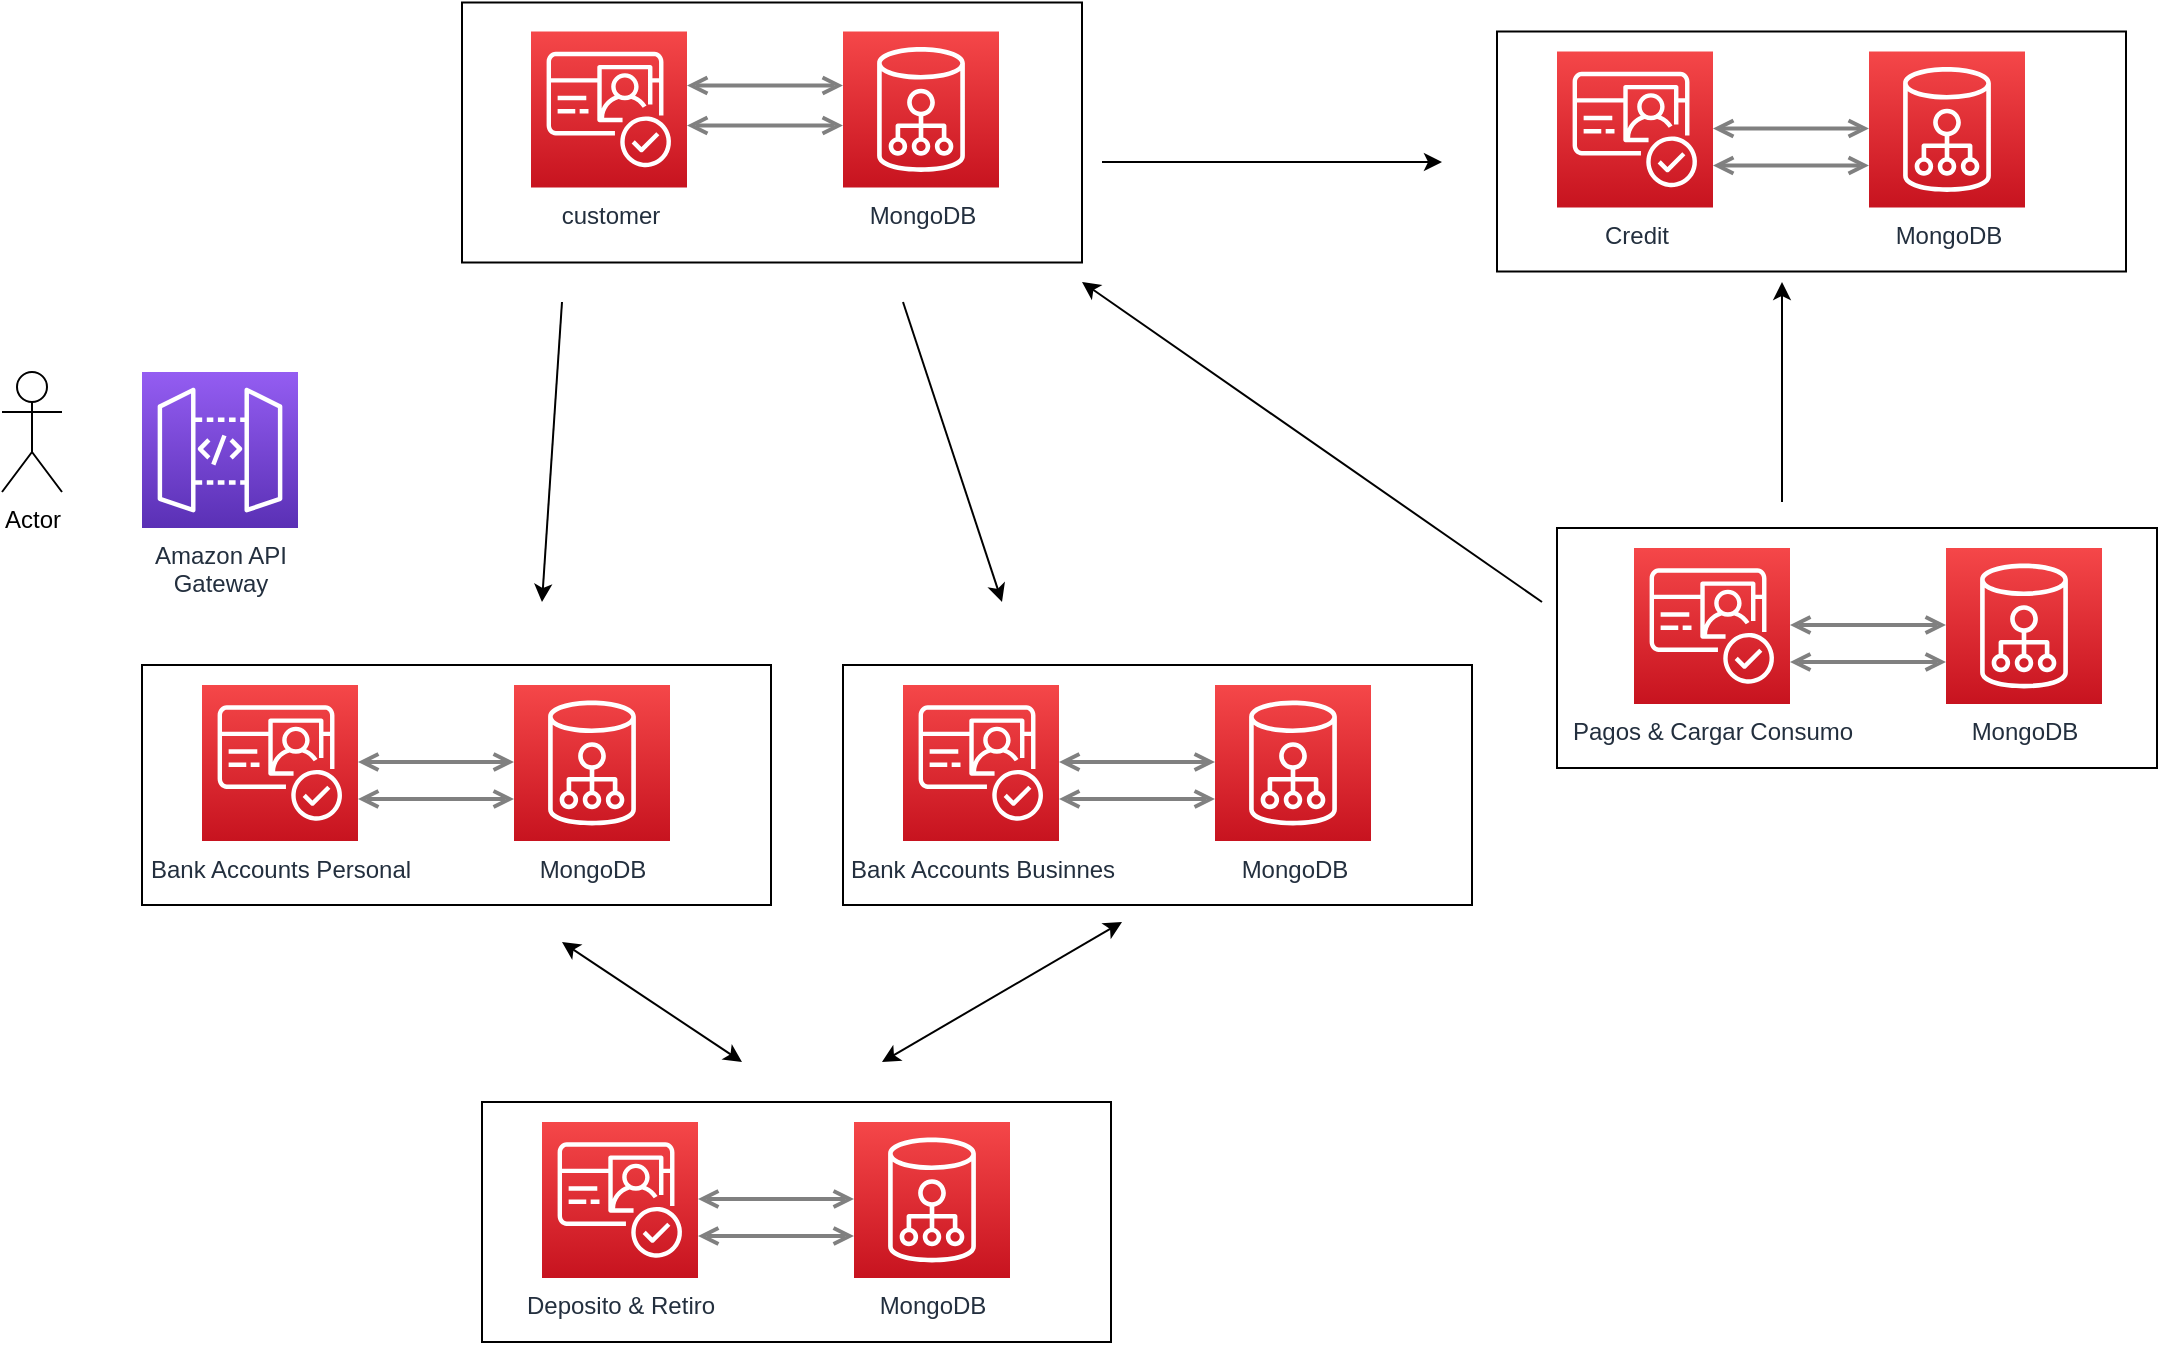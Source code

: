 <mxfile version="17.1.1" type="github" pages="4">
  <diagram id="Ht1M8jgEwFfnCIfOTk4-" name="Macrodiseño">
    <mxGraphModel dx="1022" dy="468" grid="1" gridSize="10" guides="1" tooltips="1" connect="1" arrows="1" fold="1" page="1" pageScale="1" pageWidth="1169" pageHeight="827" math="0" shadow="0">
      <root>
        <mxCell id="0" />
        <mxCell id="1" parent="0" />
        <mxCell id="qSfoanHrgOsR2zZDTymw-17" value="" style="rounded=0;whiteSpace=wrap;html=1;" parent="1" vertex="1">
          <mxGeometry x="250" y="190.25" width="310" height="130" as="geometry" />
        </mxCell>
        <mxCell id="qSfoanHrgOsR2zZDTymw-16" value="" style="rounded=0;whiteSpace=wrap;html=1;" parent="1" vertex="1">
          <mxGeometry x="90" y="521.5" width="314.5" height="120" as="geometry" />
        </mxCell>
        <mxCell id="UEzPUAAOIrF-is8g5C7q-125" style="edgeStyle=orthogonalEdgeStyle;rounded=0;orthogonalLoop=1;jettySize=auto;html=1;startArrow=open;startFill=0;endArrow=open;endFill=0;strokeWidth=2;strokeColor=#808080;" parent="1" source="UEzPUAAOIrF-is8g5C7q-111" target="UEzPUAAOIrF-is8g5C7q-112" edge="1">
          <mxGeometry relative="1" as="geometry">
            <Array as="points">
              <mxPoint x="402.5" y="231.75" />
              <mxPoint x="402.5" y="231.75" />
            </Array>
          </mxGeometry>
        </mxCell>
        <mxCell id="UEzPUAAOIrF-is8g5C7q-143" style="edgeStyle=orthogonalEdgeStyle;rounded=0;orthogonalLoop=1;jettySize=auto;html=1;startArrow=open;startFill=0;endArrow=open;endFill=0;strokeWidth=2;strokeColor=#808080;" parent="1" source="UEzPUAAOIrF-is8g5C7q-111" target="UEzPUAAOIrF-is8g5C7q-112" edge="1">
          <mxGeometry relative="1" as="geometry">
            <mxPoint x="372.5" y="241.75" as="sourcePoint" />
            <mxPoint x="450.5" y="241.75" as="targetPoint" />
            <Array as="points">
              <mxPoint x="402.5" y="251.75" />
              <mxPoint x="402.5" y="251.75" />
            </Array>
          </mxGeometry>
        </mxCell>
        <mxCell id="UEzPUAAOIrF-is8g5C7q-111" value="customer" style="outlineConnect=0;fontColor=#232F3E;gradientColor=#F54749;gradientDirection=north;fillColor=#C7131F;strokeColor=#ffffff;dashed=0;verticalLabelPosition=bottom;verticalAlign=top;align=center;html=1;fontSize=12;fontStyle=0;aspect=fixed;shape=mxgraph.aws4.resourceIcon;resIcon=mxgraph.aws4.cognito;labelBackgroundColor=#ffffff;" parent="1" vertex="1">
          <mxGeometry x="284.5" y="204.75" width="78" height="78" as="geometry" />
        </mxCell>
        <mxCell id="UEzPUAAOIrF-is8g5C7q-112" value="MongoDB" style="outlineConnect=0;fontColor=#232F3E;gradientColor=#F54749;gradientDirection=north;fillColor=#C7131F;strokeColor=#ffffff;dashed=0;verticalLabelPosition=bottom;verticalAlign=top;align=center;html=1;fontSize=12;fontStyle=0;aspect=fixed;shape=mxgraph.aws4.resourceIcon;resIcon=mxgraph.aws4.cloud_directory;labelBackgroundColor=#ffffff;" parent="1" vertex="1">
          <mxGeometry x="440.5" y="204.75" width="78" height="78" as="geometry" />
        </mxCell>
        <mxCell id="UEzPUAAOIrF-is8g5C7q-114" value="Amazon API&lt;br&gt;Gateway&lt;br&gt;" style="outlineConnect=0;fontColor=#232F3E;gradientColor=#945DF2;gradientDirection=north;fillColor=#5A30B5;strokeColor=#ffffff;dashed=0;verticalLabelPosition=bottom;verticalAlign=top;align=center;html=1;fontSize=12;fontStyle=0;aspect=fixed;shape=mxgraph.aws4.resourceIcon;resIcon=mxgraph.aws4.api_gateway;labelBackgroundColor=#ffffff;" parent="1" vertex="1">
          <mxGeometry x="90" y="375" width="78" height="78" as="geometry" />
        </mxCell>
        <mxCell id="qSfoanHrgOsR2zZDTymw-8" value="Bank Accounts Personal" style="outlineConnect=0;fontColor=#232F3E;gradientColor=#F54749;gradientDirection=north;fillColor=#C7131F;strokeColor=#ffffff;dashed=0;verticalLabelPosition=bottom;verticalAlign=top;align=center;html=1;fontSize=12;fontStyle=0;aspect=fixed;shape=mxgraph.aws4.resourceIcon;resIcon=mxgraph.aws4.cognito;labelBackgroundColor=#ffffff;" parent="1" vertex="1">
          <mxGeometry x="120" y="531.5" width="78" height="78" as="geometry" />
        </mxCell>
        <mxCell id="qSfoanHrgOsR2zZDTymw-9" value="MongoDB" style="outlineConnect=0;fontColor=#232F3E;gradientColor=#F54749;gradientDirection=north;fillColor=#C7131F;strokeColor=#ffffff;dashed=0;verticalLabelPosition=bottom;verticalAlign=top;align=center;html=1;fontSize=12;fontStyle=0;aspect=fixed;shape=mxgraph.aws4.resourceIcon;resIcon=mxgraph.aws4.cloud_directory;labelBackgroundColor=#ffffff;" parent="1" vertex="1">
          <mxGeometry x="276" y="531.5" width="78" height="78" as="geometry" />
        </mxCell>
        <mxCell id="qSfoanHrgOsR2zZDTymw-28" value="Actor" style="shape=umlActor;verticalLabelPosition=bottom;verticalAlign=top;html=1;outlineConnect=0;" parent="1" vertex="1">
          <mxGeometry x="20" y="375" width="30" height="60" as="geometry" />
        </mxCell>
        <mxCell id="CgVyjNZwSmCmEq0c8FSO-7" style="edgeStyle=orthogonalEdgeStyle;rounded=0;orthogonalLoop=1;jettySize=auto;html=1;startArrow=open;startFill=0;endArrow=open;endFill=0;strokeWidth=2;strokeColor=#808080;" parent="1" edge="1">
          <mxGeometry relative="1" as="geometry">
            <Array as="points">
              <mxPoint x="238" y="570" />
              <mxPoint x="238" y="570" />
            </Array>
            <mxPoint x="198" y="570" as="sourcePoint" />
            <mxPoint x="276" y="570" as="targetPoint" />
          </mxGeometry>
        </mxCell>
        <mxCell id="CgVyjNZwSmCmEq0c8FSO-8" style="edgeStyle=orthogonalEdgeStyle;rounded=0;orthogonalLoop=1;jettySize=auto;html=1;startArrow=open;startFill=0;endArrow=open;endFill=0;strokeWidth=2;strokeColor=#808080;" parent="1" edge="1">
          <mxGeometry relative="1" as="geometry">
            <mxPoint x="198" y="588.5" as="sourcePoint" />
            <mxPoint x="276" y="588.5" as="targetPoint" />
            <Array as="points">
              <mxPoint x="238" y="588.5" />
              <mxPoint x="238" y="588.5" />
            </Array>
          </mxGeometry>
        </mxCell>
        <mxCell id="CgVyjNZwSmCmEq0c8FSO-23" value="" style="rounded=0;whiteSpace=wrap;html=1;" parent="1" vertex="1">
          <mxGeometry x="440.5" y="521.5" width="314.5" height="120" as="geometry" />
        </mxCell>
        <mxCell id="CgVyjNZwSmCmEq0c8FSO-24" value="Bank Accounts Businnes" style="outlineConnect=0;fontColor=#232F3E;gradientColor=#F54749;gradientDirection=north;fillColor=#C7131F;strokeColor=#ffffff;dashed=0;verticalLabelPosition=bottom;verticalAlign=top;align=center;html=1;fontSize=12;fontStyle=0;aspect=fixed;shape=mxgraph.aws4.resourceIcon;resIcon=mxgraph.aws4.cognito;labelBackgroundColor=#ffffff;" parent="1" vertex="1">
          <mxGeometry x="470.5" y="531.5" width="78" height="78" as="geometry" />
        </mxCell>
        <mxCell id="CgVyjNZwSmCmEq0c8FSO-25" value="MongoDB" style="outlineConnect=0;fontColor=#232F3E;gradientColor=#F54749;gradientDirection=north;fillColor=#C7131F;strokeColor=#ffffff;dashed=0;verticalLabelPosition=bottom;verticalAlign=top;align=center;html=1;fontSize=12;fontStyle=0;aspect=fixed;shape=mxgraph.aws4.resourceIcon;resIcon=mxgraph.aws4.cloud_directory;labelBackgroundColor=#ffffff;" parent="1" vertex="1">
          <mxGeometry x="626.5" y="531.5" width="78" height="78" as="geometry" />
        </mxCell>
        <mxCell id="CgVyjNZwSmCmEq0c8FSO-26" style="edgeStyle=orthogonalEdgeStyle;rounded=0;orthogonalLoop=1;jettySize=auto;html=1;startArrow=open;startFill=0;endArrow=open;endFill=0;strokeWidth=2;strokeColor=#808080;" parent="1" edge="1">
          <mxGeometry relative="1" as="geometry">
            <Array as="points">
              <mxPoint x="588.5" y="570" />
              <mxPoint x="588.5" y="570" />
            </Array>
            <mxPoint x="548.5" y="570" as="sourcePoint" />
            <mxPoint x="626.5" y="570" as="targetPoint" />
          </mxGeometry>
        </mxCell>
        <mxCell id="CgVyjNZwSmCmEq0c8FSO-27" style="edgeStyle=orthogonalEdgeStyle;rounded=0;orthogonalLoop=1;jettySize=auto;html=1;startArrow=open;startFill=0;endArrow=open;endFill=0;strokeWidth=2;strokeColor=#808080;" parent="1" edge="1">
          <mxGeometry relative="1" as="geometry">
            <mxPoint x="548.5" y="588.5" as="sourcePoint" />
            <mxPoint x="626.5" y="588.5" as="targetPoint" />
            <Array as="points">
              <mxPoint x="588.5" y="588.5" />
              <mxPoint x="588.5" y="588.5" />
            </Array>
          </mxGeometry>
        </mxCell>
        <mxCell id="CgVyjNZwSmCmEq0c8FSO-31" value="" style="rounded=0;whiteSpace=wrap;html=1;" parent="1" vertex="1">
          <mxGeometry x="767.5" y="204.75" width="314.5" height="120" as="geometry" />
        </mxCell>
        <mxCell id="CgVyjNZwSmCmEq0c8FSO-32" value="Credit" style="outlineConnect=0;fontColor=#232F3E;gradientColor=#F54749;gradientDirection=north;fillColor=#C7131F;strokeColor=#ffffff;dashed=0;verticalLabelPosition=bottom;verticalAlign=top;align=center;html=1;fontSize=12;fontStyle=0;aspect=fixed;shape=mxgraph.aws4.resourceIcon;resIcon=mxgraph.aws4.cognito;labelBackgroundColor=#ffffff;" parent="1" vertex="1">
          <mxGeometry x="797.5" y="214.75" width="78" height="78" as="geometry" />
        </mxCell>
        <mxCell id="CgVyjNZwSmCmEq0c8FSO-33" value="MongoDB" style="outlineConnect=0;fontColor=#232F3E;gradientColor=#F54749;gradientDirection=north;fillColor=#C7131F;strokeColor=#ffffff;dashed=0;verticalLabelPosition=bottom;verticalAlign=top;align=center;html=1;fontSize=12;fontStyle=0;aspect=fixed;shape=mxgraph.aws4.resourceIcon;resIcon=mxgraph.aws4.cloud_directory;labelBackgroundColor=#ffffff;" parent="1" vertex="1">
          <mxGeometry x="953.5" y="214.75" width="78" height="78" as="geometry" />
        </mxCell>
        <mxCell id="CgVyjNZwSmCmEq0c8FSO-34" style="edgeStyle=orthogonalEdgeStyle;rounded=0;orthogonalLoop=1;jettySize=auto;html=1;startArrow=open;startFill=0;endArrow=open;endFill=0;strokeWidth=2;strokeColor=#808080;" parent="1" edge="1">
          <mxGeometry relative="1" as="geometry">
            <Array as="points">
              <mxPoint x="915.5" y="253.25" />
              <mxPoint x="915.5" y="253.25" />
            </Array>
            <mxPoint x="875.5" y="253.25" as="sourcePoint" />
            <mxPoint x="953.5" y="253.25" as="targetPoint" />
          </mxGeometry>
        </mxCell>
        <mxCell id="CgVyjNZwSmCmEq0c8FSO-35" style="edgeStyle=orthogonalEdgeStyle;rounded=0;orthogonalLoop=1;jettySize=auto;html=1;startArrow=open;startFill=0;endArrow=open;endFill=0;strokeWidth=2;strokeColor=#808080;" parent="1" edge="1">
          <mxGeometry relative="1" as="geometry">
            <mxPoint x="875.5" y="271.75" as="sourcePoint" />
            <mxPoint x="953.5" y="271.75" as="targetPoint" />
            <Array as="points">
              <mxPoint x="915.5" y="271.75" />
              <mxPoint x="915.5" y="271.75" />
            </Array>
          </mxGeometry>
        </mxCell>
        <mxCell id="CgVyjNZwSmCmEq0c8FSO-37" value="" style="rounded=0;whiteSpace=wrap;html=1;" parent="1" vertex="1">
          <mxGeometry x="260" y="740" width="314.5" height="120" as="geometry" />
        </mxCell>
        <mxCell id="CgVyjNZwSmCmEq0c8FSO-38" value="Deposito &amp;amp; Retiro" style="outlineConnect=0;fontColor=#232F3E;gradientColor=#F54749;gradientDirection=north;fillColor=#C7131F;strokeColor=#ffffff;dashed=0;verticalLabelPosition=bottom;verticalAlign=top;align=center;html=1;fontSize=12;fontStyle=0;aspect=fixed;shape=mxgraph.aws4.resourceIcon;resIcon=mxgraph.aws4.cognito;labelBackgroundColor=#ffffff;" parent="1" vertex="1">
          <mxGeometry x="290" y="750" width="78" height="78" as="geometry" />
        </mxCell>
        <mxCell id="CgVyjNZwSmCmEq0c8FSO-39" value="MongoDB" style="outlineConnect=0;fontColor=#232F3E;gradientColor=#F54749;gradientDirection=north;fillColor=#C7131F;strokeColor=#ffffff;dashed=0;verticalLabelPosition=bottom;verticalAlign=top;align=center;html=1;fontSize=12;fontStyle=0;aspect=fixed;shape=mxgraph.aws4.resourceIcon;resIcon=mxgraph.aws4.cloud_directory;labelBackgroundColor=#ffffff;" parent="1" vertex="1">
          <mxGeometry x="446" y="750" width="78" height="78" as="geometry" />
        </mxCell>
        <mxCell id="CgVyjNZwSmCmEq0c8FSO-40" style="edgeStyle=orthogonalEdgeStyle;rounded=0;orthogonalLoop=1;jettySize=auto;html=1;startArrow=open;startFill=0;endArrow=open;endFill=0;strokeWidth=2;strokeColor=#808080;" parent="1" edge="1">
          <mxGeometry relative="1" as="geometry">
            <Array as="points">
              <mxPoint x="408" y="788.5" />
              <mxPoint x="408" y="788.5" />
            </Array>
            <mxPoint x="368" y="788.5" as="sourcePoint" />
            <mxPoint x="446" y="788.5" as="targetPoint" />
          </mxGeometry>
        </mxCell>
        <mxCell id="CgVyjNZwSmCmEq0c8FSO-41" style="edgeStyle=orthogonalEdgeStyle;rounded=0;orthogonalLoop=1;jettySize=auto;html=1;startArrow=open;startFill=0;endArrow=open;endFill=0;strokeWidth=2;strokeColor=#808080;" parent="1" edge="1">
          <mxGeometry relative="1" as="geometry">
            <mxPoint x="368" y="807" as="sourcePoint" />
            <mxPoint x="446" y="807" as="targetPoint" />
            <Array as="points">
              <mxPoint x="408" y="807" />
              <mxPoint x="408" y="807" />
            </Array>
          </mxGeometry>
        </mxCell>
        <mxCell id="CgVyjNZwSmCmEq0c8FSO-42" value="" style="endArrow=classic;startArrow=classic;html=1;rounded=0;" parent="1" edge="1">
          <mxGeometry width="50" height="50" relative="1" as="geometry">
            <mxPoint x="390" y="720" as="sourcePoint" />
            <mxPoint x="300" y="660" as="targetPoint" />
          </mxGeometry>
        </mxCell>
        <mxCell id="CgVyjNZwSmCmEq0c8FSO-44" value="" style="rounded=0;whiteSpace=wrap;html=1;" parent="1" vertex="1">
          <mxGeometry x="797.5" y="453" width="300" height="120" as="geometry" />
        </mxCell>
        <mxCell id="CgVyjNZwSmCmEq0c8FSO-45" value="Pagos &amp;amp; Cargar Consumo" style="outlineConnect=0;fontColor=#232F3E;gradientColor=#F54749;gradientDirection=north;fillColor=#C7131F;strokeColor=#ffffff;dashed=0;verticalLabelPosition=bottom;verticalAlign=top;align=center;html=1;fontSize=12;fontStyle=0;aspect=fixed;shape=mxgraph.aws4.resourceIcon;resIcon=mxgraph.aws4.cognito;labelBackgroundColor=#ffffff;" parent="1" vertex="1">
          <mxGeometry x="836" y="463" width="78" height="78" as="geometry" />
        </mxCell>
        <mxCell id="CgVyjNZwSmCmEq0c8FSO-46" value="MongoDB" style="outlineConnect=0;fontColor=#232F3E;gradientColor=#F54749;gradientDirection=north;fillColor=#C7131F;strokeColor=#ffffff;dashed=0;verticalLabelPosition=bottom;verticalAlign=top;align=center;html=1;fontSize=12;fontStyle=0;aspect=fixed;shape=mxgraph.aws4.resourceIcon;resIcon=mxgraph.aws4.cloud_directory;labelBackgroundColor=#ffffff;" parent="1" vertex="1">
          <mxGeometry x="992" y="463" width="78" height="78" as="geometry" />
        </mxCell>
        <mxCell id="CgVyjNZwSmCmEq0c8FSO-47" style="edgeStyle=orthogonalEdgeStyle;rounded=0;orthogonalLoop=1;jettySize=auto;html=1;startArrow=open;startFill=0;endArrow=open;endFill=0;strokeWidth=2;strokeColor=#808080;" parent="1" edge="1">
          <mxGeometry relative="1" as="geometry">
            <Array as="points">
              <mxPoint x="954" y="501.5" />
              <mxPoint x="954" y="501.5" />
            </Array>
            <mxPoint x="914" y="501.5" as="sourcePoint" />
            <mxPoint x="992" y="501.5" as="targetPoint" />
          </mxGeometry>
        </mxCell>
        <mxCell id="CgVyjNZwSmCmEq0c8FSO-48" style="edgeStyle=orthogonalEdgeStyle;rounded=0;orthogonalLoop=1;jettySize=auto;html=1;startArrow=open;startFill=0;endArrow=open;endFill=0;strokeWidth=2;strokeColor=#808080;" parent="1" edge="1">
          <mxGeometry relative="1" as="geometry">
            <mxPoint x="914" y="520" as="sourcePoint" />
            <mxPoint x="992" y="520" as="targetPoint" />
            <Array as="points">
              <mxPoint x="954" y="520" />
              <mxPoint x="954" y="520" />
            </Array>
          </mxGeometry>
        </mxCell>
        <mxCell id="CgVyjNZwSmCmEq0c8FSO-49" value="" style="endArrow=classic;startArrow=classic;html=1;rounded=0;" parent="1" edge="1">
          <mxGeometry width="50" height="50" relative="1" as="geometry">
            <mxPoint x="460" y="720" as="sourcePoint" />
            <mxPoint x="580" y="650" as="targetPoint" />
          </mxGeometry>
        </mxCell>
        <mxCell id="2tQTG_lFNmYEQc362Flv-1" value="" style="endArrow=classic;html=1;rounded=0;" edge="1" parent="1">
          <mxGeometry width="50" height="50" relative="1" as="geometry">
            <mxPoint x="790" y="490" as="sourcePoint" />
            <mxPoint x="560" y="330" as="targetPoint" />
          </mxGeometry>
        </mxCell>
        <mxCell id="2tQTG_lFNmYEQc362Flv-2" value="" style="endArrow=classic;html=1;rounded=0;" edge="1" parent="1">
          <mxGeometry width="50" height="50" relative="1" as="geometry">
            <mxPoint x="300" y="340" as="sourcePoint" />
            <mxPoint x="290" y="490" as="targetPoint" />
          </mxGeometry>
        </mxCell>
        <mxCell id="2tQTG_lFNmYEQc362Flv-3" value="" style="endArrow=classic;html=1;rounded=0;" edge="1" parent="1">
          <mxGeometry width="50" height="50" relative="1" as="geometry">
            <mxPoint x="470.5" y="340" as="sourcePoint" />
            <mxPoint x="520" y="490" as="targetPoint" />
          </mxGeometry>
        </mxCell>
        <mxCell id="2tQTG_lFNmYEQc362Flv-4" value="" style="endArrow=classic;html=1;rounded=0;" edge="1" parent="1">
          <mxGeometry width="50" height="50" relative="1" as="geometry">
            <mxPoint x="910" y="440" as="sourcePoint" />
            <mxPoint x="910" y="330" as="targetPoint" />
          </mxGeometry>
        </mxCell>
        <mxCell id="2tQTG_lFNmYEQc362Flv-5" value="" style="endArrow=classic;html=1;rounded=0;" edge="1" parent="1">
          <mxGeometry width="50" height="50" relative="1" as="geometry">
            <mxPoint x="570" y="270" as="sourcePoint" />
            <mxPoint x="740" y="270" as="targetPoint" />
          </mxGeometry>
        </mxCell>
      </root>
    </mxGraphModel>
  </diagram>
  <diagram id="MupaY-1EuNGsFWvEDyNC" name="Microservice Accounts">
    <mxGraphModel dx="1234" dy="411" grid="1" gridSize="10" guides="1" tooltips="1" connect="1" arrows="1" fold="1" page="1" pageScale="1" pageWidth="827" pageHeight="1169" math="0" shadow="0">
      <root>
        <mxCell id="mgbCkaaMy9vBnvVXv4s4-0" />
        <mxCell id="mgbCkaaMy9vBnvVXv4s4-1" parent="mgbCkaaMy9vBnvVXv4s4-0" />
        <mxCell id="JHuv-rPl39u3tBXAIyhW-0" value="Bank Account" style="swimlane;fontStyle=0;childLayout=stackLayout;horizontal=1;startSize=30;horizontalStack=0;resizeParent=1;resizeParentMax=0;resizeLast=0;collapsible=1;marginBottom=0;" parent="mgbCkaaMy9vBnvVXv4s4-1" vertex="1">
          <mxGeometry x="140" y="60" width="140" height="210" as="geometry">
            <mxRectangle x="130" y="150" width="110" height="30" as="alternateBounds" />
          </mxGeometry>
        </mxCell>
        <mxCell id="JHuv-rPl39u3tBXAIyhW-1" value="id_user" style="text;strokeColor=none;fillColor=none;align=left;verticalAlign=middle;spacingLeft=4;spacingRight=4;overflow=hidden;points=[[0,0.5],[1,0.5]];portConstraint=eastwest;rotatable=0;" parent="JHuv-rPl39u3tBXAIyhW-0" vertex="1">
          <mxGeometry y="30" width="140" height="30" as="geometry" />
        </mxCell>
        <mxCell id="JHuv-rPl39u3tBXAIyhW-2" value="account_namber" style="text;strokeColor=none;fillColor=none;align=left;verticalAlign=middle;spacingLeft=4;spacingRight=4;overflow=hidden;points=[[0,0.5],[1,0.5]];portConstraint=eastwest;rotatable=0;" parent="JHuv-rPl39u3tBXAIyhW-0" vertex="1">
          <mxGeometry y="60" width="140" height="30" as="geometry" />
        </mxCell>
        <mxCell id="JHuv-rPl39u3tBXAIyhW-3" value="balance" style="text;strokeColor=none;fillColor=none;align=left;verticalAlign=middle;spacingLeft=4;spacingRight=4;overflow=hidden;points=[[0,0.5],[1,0.5]];portConstraint=eastwest;rotatable=0;" parent="JHuv-rPl39u3tBXAIyhW-0" vertex="1">
          <mxGeometry y="90" width="140" height="30" as="geometry" />
        </mxCell>
        <mxCell id="XQRi8Q--sgmdjqoSN4o0-0" value="typeAccount" style="text;strokeColor=none;fillColor=none;align=left;verticalAlign=middle;spacingLeft=4;spacingRight=4;overflow=hidden;points=[[0,0.5],[1,0.5]];portConstraint=eastwest;rotatable=0;" parent="JHuv-rPl39u3tBXAIyhW-0" vertex="1">
          <mxGeometry y="120" width="140" height="30" as="geometry" />
        </mxCell>
        <mxCell id="XQRi8Q--sgmdjqoSN4o0-1" value="maintenance_charge" style="text;strokeColor=none;fillColor=none;align=left;verticalAlign=middle;spacingLeft=4;spacingRight=4;overflow=hidden;points=[[0,0.5],[1,0.5]];portConstraint=eastwest;rotatable=0;" parent="JHuv-rPl39u3tBXAIyhW-0" vertex="1">
          <mxGeometry y="150" width="140" height="30" as="geometry" />
        </mxCell>
        <mxCell id="XQRi8Q--sgmdjqoSN4o0-2" value="movement_number" style="text;strokeColor=none;fillColor=none;align=left;verticalAlign=middle;spacingLeft=4;spacingRight=4;overflow=hidden;points=[[0,0.5],[1,0.5]];portConstraint=eastwest;rotatable=0;" parent="JHuv-rPl39u3tBXAIyhW-0" vertex="1">
          <mxGeometry y="180" width="140" height="30" as="geometry" />
        </mxCell>
        <mxCell id="JHuv-rPl39u3tBXAIyhW-11" value="Credit" style="swimlane;fontStyle=0;childLayout=stackLayout;horizontal=1;startSize=30;horizontalStack=0;resizeParent=1;resizeParentMax=0;resizeLast=0;collapsible=1;marginBottom=0;" parent="mgbCkaaMy9vBnvVXv4s4-1" vertex="1">
          <mxGeometry x="130" y="320" width="140" height="210" as="geometry">
            <mxRectangle x="130" y="150" width="110" height="30" as="alternateBounds" />
          </mxGeometry>
        </mxCell>
        <mxCell id="JHuv-rPl39u3tBXAIyhW-12" value="id_user" style="text;strokeColor=none;fillColor=none;align=left;verticalAlign=middle;spacingLeft=4;spacingRight=4;overflow=hidden;points=[[0,0.5],[1,0.5]];portConstraint=eastwest;rotatable=0;" parent="JHuv-rPl39u3tBXAIyhW-11" vertex="1">
          <mxGeometry y="30" width="140" height="30" as="geometry" />
        </mxCell>
        <mxCell id="JHuv-rPl39u3tBXAIyhW-13" value="account_namber" style="text;strokeColor=none;fillColor=none;align=left;verticalAlign=middle;spacingLeft=4;spacingRight=4;overflow=hidden;points=[[0,0.5],[1,0.5]];portConstraint=eastwest;rotatable=0;" parent="JHuv-rPl39u3tBXAIyhW-11" vertex="1">
          <mxGeometry y="60" width="140" height="30" as="geometry" />
        </mxCell>
        <mxCell id="JHuv-rPl39u3tBXAIyhW-14" value="balance" style="text;strokeColor=none;fillColor=none;align=left;verticalAlign=middle;spacingLeft=4;spacingRight=4;overflow=hidden;points=[[0,0.5],[1,0.5]];portConstraint=eastwest;rotatable=0;" parent="JHuv-rPl39u3tBXAIyhW-11" vertex="1">
          <mxGeometry y="90" width="140" height="30" as="geometry" />
        </mxCell>
        <mxCell id="JHuv-rPl39u3tBXAIyhW-21" value="credit_limit" style="text;strokeColor=none;fillColor=none;align=left;verticalAlign=middle;spacingLeft=4;spacingRight=4;overflow=hidden;points=[[0,0.5],[1,0.5]];portConstraint=eastwest;rotatable=0;" parent="JHuv-rPl39u3tBXAIyhW-11" vertex="1">
          <mxGeometry y="120" width="140" height="30" as="geometry" />
        </mxCell>
        <mxCell id="JHuv-rPl39u3tBXAIyhW-22" value="debt" style="text;strokeColor=none;fillColor=none;align=left;verticalAlign=middle;spacingLeft=4;spacingRight=4;overflow=hidden;points=[[0,0.5],[1,0.5]];portConstraint=eastwest;rotatable=0;" parent="JHuv-rPl39u3tBXAIyhW-11" vertex="1">
          <mxGeometry y="150" width="140" height="30" as="geometry" />
        </mxCell>
        <mxCell id="XQRi8Q--sgmdjqoSN4o0-4" value="typeCredit" style="text;strokeColor=none;fillColor=none;align=left;verticalAlign=middle;spacingLeft=4;spacingRight=4;overflow=hidden;points=[[0,0.5],[1,0.5]];portConstraint=eastwest;rotatable=0;" parent="JHuv-rPl39u3tBXAIyhW-11" vertex="1">
          <mxGeometry y="180" width="140" height="30" as="geometry" />
        </mxCell>
      </root>
    </mxGraphModel>
  </diagram>
  <diagram id="hUA-DlbiyYjfmFhgQ1xa" name="accountv2">
    <mxGraphModel dx="1022" dy="468" grid="1" gridSize="10" guides="1" tooltips="1" connect="1" arrows="1" fold="1" page="1" pageScale="1" pageWidth="827" pageHeight="1169" math="0" shadow="0">
      <root>
        <mxCell id="12gc5Yrj0nV4AmZbPj7r-0" />
        <mxCell id="12gc5Yrj0nV4AmZbPj7r-1" parent="12gc5Yrj0nV4AmZbPj7r-0" />
        <mxCell id="YHRrUdrraWBq_0vXp8_D-0" value="Bank Account" style="swimlane;fontStyle=0;childLayout=stackLayout;horizontal=1;startSize=30;horizontalStack=0;resizeParent=1;resizeParentMax=0;resizeLast=0;collapsible=1;marginBottom=0;" parent="12gc5Yrj0nV4AmZbPj7r-1" vertex="1">
          <mxGeometry x="140" y="60" width="140" height="120" as="geometry">
            <mxRectangle x="130" y="150" width="110" height="30" as="alternateBounds" />
          </mxGeometry>
        </mxCell>
        <mxCell id="YHRrUdrraWBq_0vXp8_D-1" value="id_user" style="text;strokeColor=none;fillColor=none;align=left;verticalAlign=middle;spacingLeft=4;spacingRight=4;overflow=hidden;points=[[0,0.5],[1,0.5]];portConstraint=eastwest;rotatable=0;" parent="YHRrUdrraWBq_0vXp8_D-0" vertex="1">
          <mxGeometry y="30" width="140" height="30" as="geometry" />
        </mxCell>
        <mxCell id="YHRrUdrraWBq_0vXp8_D-2" value="account_namber" style="text;strokeColor=none;fillColor=none;align=left;verticalAlign=middle;spacingLeft=4;spacingRight=4;overflow=hidden;points=[[0,0.5],[1,0.5]];portConstraint=eastwest;rotatable=0;" parent="YHRrUdrraWBq_0vXp8_D-0" vertex="1">
          <mxGeometry y="60" width="140" height="30" as="geometry" />
        </mxCell>
        <mxCell id="YHRrUdrraWBq_0vXp8_D-3" value="balance" style="text;strokeColor=none;fillColor=none;align=left;verticalAlign=middle;spacingLeft=4;spacingRight=4;overflow=hidden;points=[[0,0.5],[1,0.5]];portConstraint=eastwest;rotatable=0;" parent="YHRrUdrraWBq_0vXp8_D-0" vertex="1">
          <mxGeometry y="90" width="140" height="30" as="geometry" />
        </mxCell>
        <mxCell id="YHRrUdrraWBq_0vXp8_D-4" value="Type_Account" style="swimlane;fontStyle=0;childLayout=stackLayout;horizontal=1;startSize=30;horizontalStack=0;resizeParent=1;resizeParentMax=0;resizeLast=0;collapsible=1;marginBottom=0;" parent="12gc5Yrj0nV4AmZbPj7r-1" vertex="1">
          <mxGeometry x="344" y="150" width="140" height="150" as="geometry" />
        </mxCell>
        <mxCell id="YHRrUdrraWBq_0vXp8_D-5" value="account_namber" style="text;strokeColor=none;fillColor=none;align=left;verticalAlign=middle;spacingLeft=4;spacingRight=4;overflow=hidden;points=[[0,0.5],[1,0.5]];portConstraint=eastwest;rotatable=0;" parent="YHRrUdrraWBq_0vXp8_D-4" vertex="1">
          <mxGeometry y="30" width="140" height="30" as="geometry" />
        </mxCell>
        <mxCell id="YHRrUdrraWBq_0vXp8_D-6" value="name" style="text;strokeColor=none;fillColor=none;align=left;verticalAlign=middle;spacingLeft=4;spacingRight=4;overflow=hidden;points=[[0,0.5],[1,0.5]];portConstraint=eastwest;rotatable=0;" parent="YHRrUdrraWBq_0vXp8_D-4" vertex="1">
          <mxGeometry y="60" width="140" height="30" as="geometry" />
        </mxCell>
        <mxCell id="YHRrUdrraWBq_0vXp8_D-7" value="maintenance_charge" style="text;strokeColor=none;fillColor=none;align=left;verticalAlign=middle;spacingLeft=4;spacingRight=4;overflow=hidden;points=[[0,0.5],[1,0.5]];portConstraint=eastwest;rotatable=0;" parent="YHRrUdrraWBq_0vXp8_D-4" vertex="1">
          <mxGeometry y="90" width="140" height="30" as="geometry" />
        </mxCell>
        <mxCell id="YHRrUdrraWBq_0vXp8_D-8" value="movement_number" style="text;strokeColor=none;fillColor=none;align=left;verticalAlign=middle;spacingLeft=4;spacingRight=4;overflow=hidden;points=[[0,0.5],[1,0.5]];portConstraint=eastwest;rotatable=0;" parent="YHRrUdrraWBq_0vXp8_D-4" vertex="1">
          <mxGeometry y="120" width="140" height="30" as="geometry" />
        </mxCell>
        <mxCell id="YHRrUdrraWBq_0vXp8_D-9" value="" style="endArrow=classic;startArrow=classic;html=1;rounded=0;" parent="12gc5Yrj0nV4AmZbPj7r-1" edge="1">
          <mxGeometry width="50" height="50" relative="1" as="geometry">
            <mxPoint x="280" y="170" as="sourcePoint" />
            <mxPoint x="340" y="170" as="targetPoint" />
          </mxGeometry>
        </mxCell>
        <mxCell id="YHRrUdrraWBq_0vXp8_D-10" value="Credit" style="swimlane;fontStyle=0;childLayout=stackLayout;horizontal=1;startSize=30;horizontalStack=0;resizeParent=1;resizeParentMax=0;resizeLast=0;collapsible=1;marginBottom=0;" parent="12gc5Yrj0nV4AmZbPj7r-1" vertex="1">
          <mxGeometry x="130" y="320" width="140" height="180" as="geometry">
            <mxRectangle x="130" y="150" width="110" height="30" as="alternateBounds" />
          </mxGeometry>
        </mxCell>
        <mxCell id="YHRrUdrraWBq_0vXp8_D-11" value="id_user" style="text;strokeColor=none;fillColor=none;align=left;verticalAlign=middle;spacingLeft=4;spacingRight=4;overflow=hidden;points=[[0,0.5],[1,0.5]];portConstraint=eastwest;rotatable=0;" parent="YHRrUdrraWBq_0vXp8_D-10" vertex="1">
          <mxGeometry y="30" width="140" height="30" as="geometry" />
        </mxCell>
        <mxCell id="YHRrUdrraWBq_0vXp8_D-12" value="account_namber" style="text;strokeColor=none;fillColor=none;align=left;verticalAlign=middle;spacingLeft=4;spacingRight=4;overflow=hidden;points=[[0,0.5],[1,0.5]];portConstraint=eastwest;rotatable=0;" parent="YHRrUdrraWBq_0vXp8_D-10" vertex="1">
          <mxGeometry y="60" width="140" height="30" as="geometry" />
        </mxCell>
        <mxCell id="YHRrUdrraWBq_0vXp8_D-13" value="balance" style="text;strokeColor=none;fillColor=none;align=left;verticalAlign=middle;spacingLeft=4;spacingRight=4;overflow=hidden;points=[[0,0.5],[1,0.5]];portConstraint=eastwest;rotatable=0;" parent="YHRrUdrraWBq_0vXp8_D-10" vertex="1">
          <mxGeometry y="90" width="140" height="30" as="geometry" />
        </mxCell>
        <mxCell id="YHRrUdrraWBq_0vXp8_D-14" value="credit_limit" style="text;strokeColor=none;fillColor=none;align=left;verticalAlign=middle;spacingLeft=4;spacingRight=4;overflow=hidden;points=[[0,0.5],[1,0.5]];portConstraint=eastwest;rotatable=0;" parent="YHRrUdrraWBq_0vXp8_D-10" vertex="1">
          <mxGeometry y="120" width="140" height="30" as="geometry" />
        </mxCell>
        <mxCell id="YHRrUdrraWBq_0vXp8_D-15" value="debt" style="text;strokeColor=none;fillColor=none;align=left;verticalAlign=middle;spacingLeft=4;spacingRight=4;overflow=hidden;points=[[0,0.5],[1,0.5]];portConstraint=eastwest;rotatable=0;" parent="YHRrUdrraWBq_0vXp8_D-10" vertex="1">
          <mxGeometry y="150" width="140" height="30" as="geometry" />
        </mxCell>
        <mxCell id="YHRrUdrraWBq_0vXp8_D-16" value="Type_credit" style="swimlane;fontStyle=0;childLayout=stackLayout;horizontal=1;startSize=30;horizontalStack=0;resizeParent=1;resizeParentMax=0;resizeLast=0;collapsible=1;marginBottom=0;" parent="12gc5Yrj0nV4AmZbPj7r-1" vertex="1">
          <mxGeometry x="344" y="320" width="140" height="90" as="geometry" />
        </mxCell>
        <mxCell id="YHRrUdrraWBq_0vXp8_D-17" value="account_namber" style="text;strokeColor=none;fillColor=none;align=left;verticalAlign=middle;spacingLeft=4;spacingRight=4;overflow=hidden;points=[[0,0.5],[1,0.5]];portConstraint=eastwest;rotatable=0;" parent="YHRrUdrraWBq_0vXp8_D-16" vertex="1">
          <mxGeometry y="30" width="140" height="30" as="geometry" />
        </mxCell>
        <mxCell id="YHRrUdrraWBq_0vXp8_D-18" value="name" style="text;strokeColor=none;fillColor=none;align=left;verticalAlign=middle;spacingLeft=4;spacingRight=4;overflow=hidden;points=[[0,0.5],[1,0.5]];portConstraint=eastwest;rotatable=0;" parent="YHRrUdrraWBq_0vXp8_D-16" vertex="1">
          <mxGeometry y="60" width="140" height="30" as="geometry" />
        </mxCell>
        <mxCell id="YHRrUdrraWBq_0vXp8_D-19" value="" style="endArrow=classic;startArrow=classic;html=1;rounded=0;" parent="12gc5Yrj0nV4AmZbPj7r-1" edge="1">
          <mxGeometry width="50" height="50" relative="1" as="geometry">
            <mxPoint x="280" y="340" as="sourcePoint" />
            <mxPoint x="340" y="340" as="targetPoint" />
          </mxGeometry>
        </mxCell>
      </root>
    </mxGraphModel>
  </diagram>
  <diagram id="cLbQStU4csZXyZI6kpsF" name="Page-4">
    <mxGraphModel dx="1022" dy="468" grid="1" gridSize="10" guides="1" tooltips="1" connect="1" arrows="1" fold="1" page="1" pageScale="1" pageWidth="827" pageHeight="1169" math="0" shadow="0">
      <root>
        <mxCell id="CAlckpZYCLkhXhjMj_tl-0" />
        <mxCell id="CAlckpZYCLkhXhjMj_tl-1" parent="CAlckpZYCLkhXhjMj_tl-0" />
      </root>
    </mxGraphModel>
  </diagram>
</mxfile>
